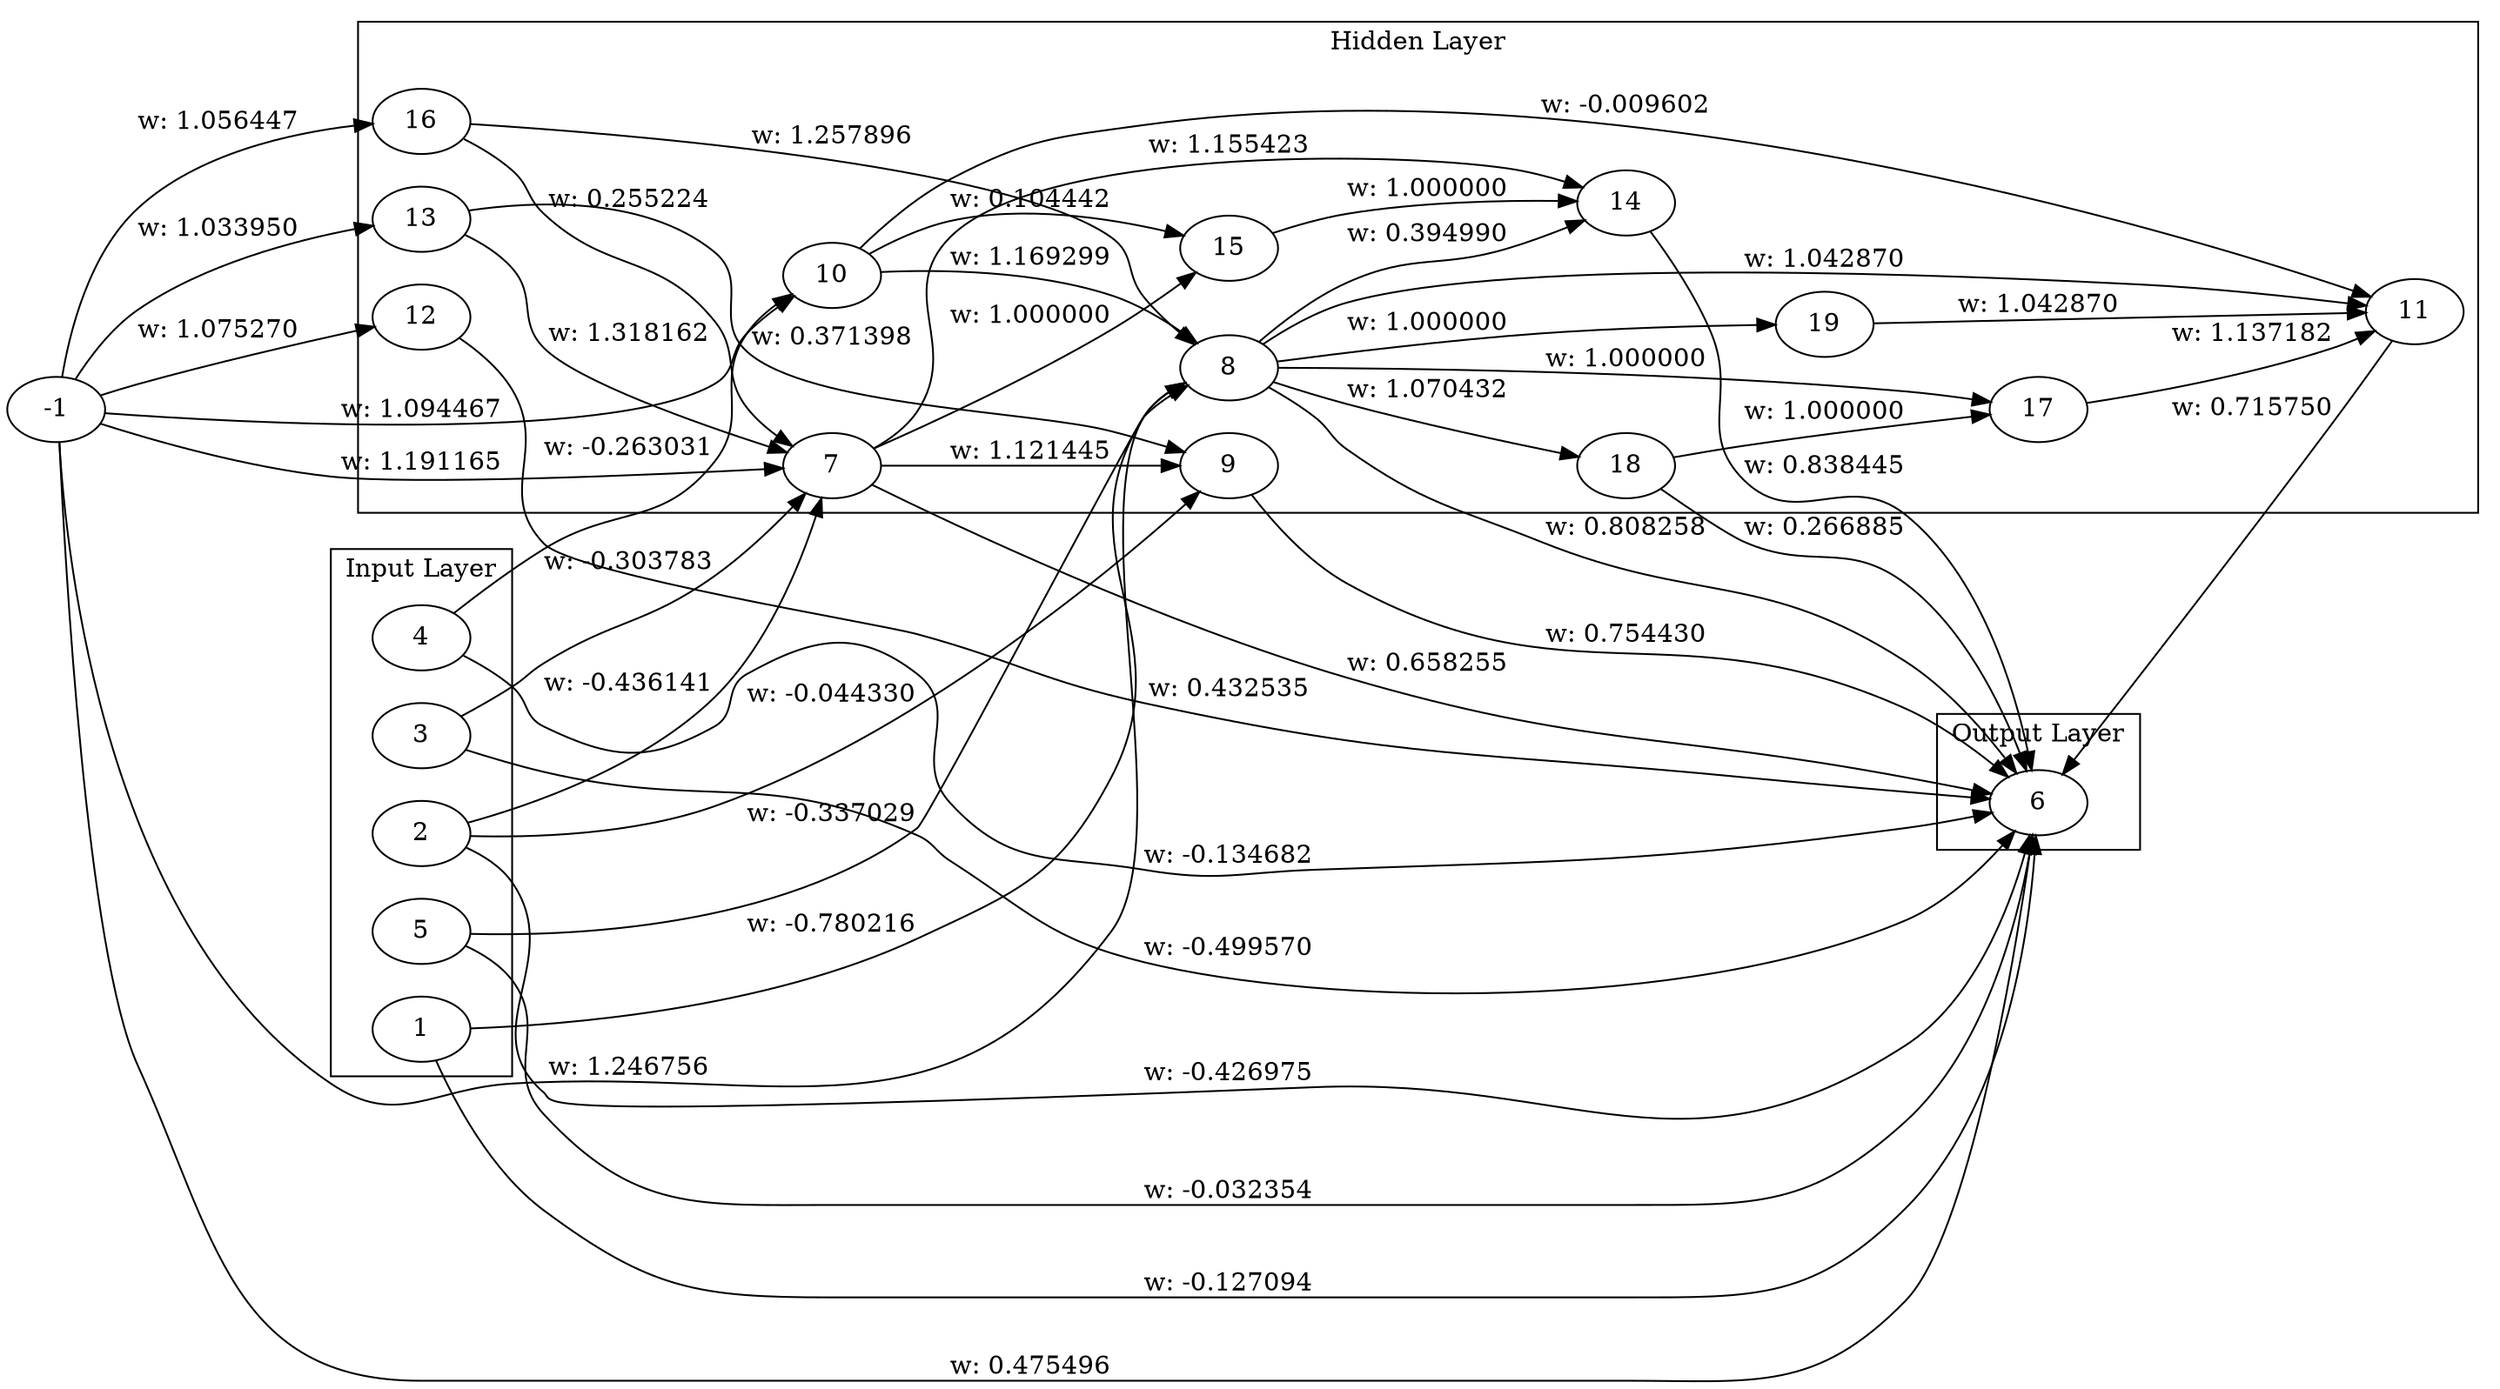 digraph Genome {
  rankdir=LR;
  subgraph cluster_0 {
    label="Input Layer";
    1;
    2;
    3;
    4;
    5;
  }
  subgraph cluster_1 {
    label="Hidden Layer";
    7;
    8;
    9;
    10;
    11;
    12;
    13;
    14;
    15;
    16;
    17;
    18;
    19;
  }
  subgraph cluster_2 {
    label="Output Layer";
    6;
  }
  1 -> 6 [label="w: -0.127094"];
  2 -> 6 [label="w: -0.426975"];
  3 -> 6 [label="w: -0.499570"];
  4 -> 6 [label="w: -0.134682"];
  5 -> 6 [label="w: -0.032354"];
  -1 -> 6 [label="w: 0.475496"];
  -1 -> 7 [label="w: 1.191165"];
  7 -> 6 [label="w: 0.658255"];
  -1 -> 8 [label="w: 1.246756"];
  8 -> 6 [label="w: 0.808258"];
  7 -> 9 [label="w: 1.121445"];
  9 -> 6 [label="w: 0.754430"];
  2 -> 7 [label="w: -0.436141"];
  -1 -> 10 [label="w: 1.094467"];
  10 -> 8 [label="w: 1.169299"];
  3 -> 7 [label="w: -0.303783"];
  2 -> 9 [label="w: -0.044330"];
  8 -> 11 [label="w: 1.042870"];
  11 -> 6 [label="w: 0.715750"];
  1 -> 8 [label="w: -0.780216"];
  -1 -> 12 [label="w: 1.075270"];
  12 -> 6 [label="w: 0.432535"];
  4 -> 10 [label="w: -0.263031"];
  -1 -> 13 [label="w: 1.033950"];
  13 -> 7 [label="w: 1.318162"];
  13 -> 9 [label="w: 0.371398"];
  7 -> 14 [label="w: 1.155423"];
  14 -> 6 [label="w: 0.838445"];
  5 -> 8 [label="w: -0.337029"];
  10 -> 11 [label="w: -0.009602"];
  7 -> 15 [label="w: 1.000000"];
  15 -> 14 [label="w: 1.000000"];
  10 -> 15 [label="w: 0.104442"];
  -1 -> 16 [label="w: 1.056447"];
  16 -> 8 [label="w: 1.257896"];
  8 -> 17 [label="w: 1.000000"];
  17 -> 11 [label="w: 1.137182"];
  8 -> 18 [label="w: 1.070432"];
  18 -> 17 [label="w: 1.000000"];
  16 -> 7 [label="w: 0.255224"];
  18 -> 6 [label="w: 0.266885"];
  8 -> 19 [label="w: 1.000000"];
  19 -> 11 [label="w: 1.042870"];
  8 -> 14 [label="w: 0.394990"];
}
